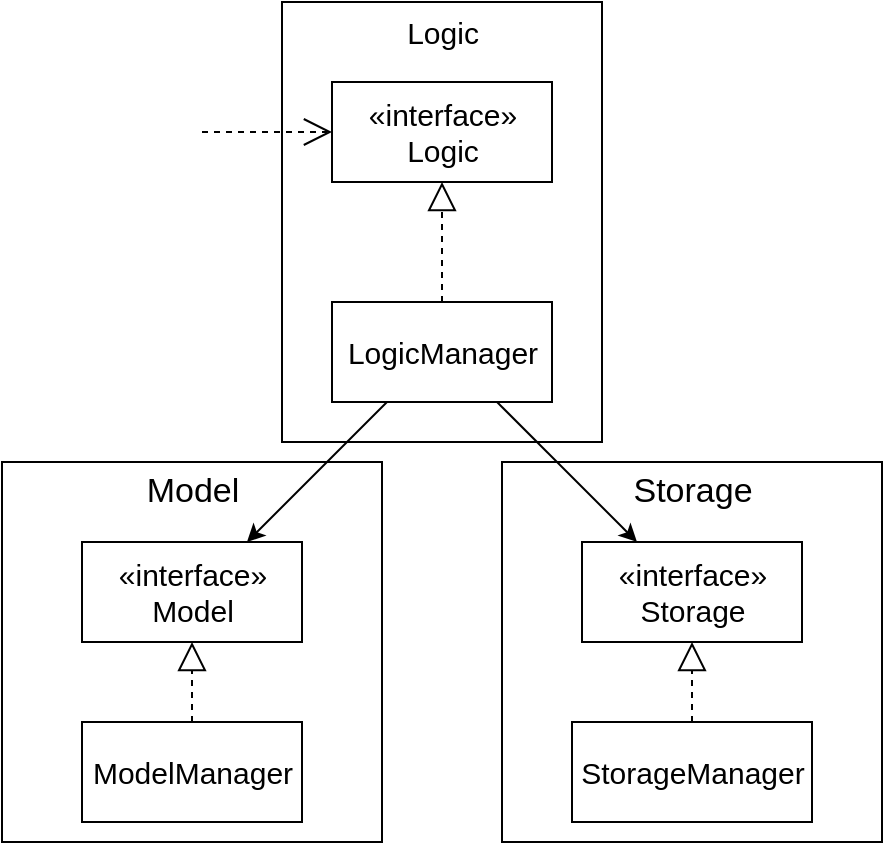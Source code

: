 <mxfile version="20.8.16" type="device"><diagram id="C5RBs43oDa-KdzZeNtuy" name="Page-1"><mxGraphModel dx="1036" dy="606" grid="1" gridSize="10" guides="1" tooltips="1" connect="1" arrows="1" fold="1" page="1" pageScale="1" pageWidth="827" pageHeight="1169" background="#ffffff" math="0" shadow="0"><root><mxCell id="WIyWlLk6GJQsqaUBKTNV-0"/><mxCell id="WIyWlLk6GJQsqaUBKTNV-1" parent="WIyWlLk6GJQsqaUBKTNV-0"/><mxCell id="6QFUBv1Vx1qt7NgFJmJi-7" value="" style="rounded=0;whiteSpace=wrap;html=1;fontSize=15;fillColor=none;" vertex="1" parent="WIyWlLk6GJQsqaUBKTNV-1"><mxGeometry x="130" y="310" width="190" height="190" as="geometry"/></mxCell><mxCell id="6QFUBv1Vx1qt7NgFJmJi-8" value="" style="rounded=0;whiteSpace=wrap;html=1;fontSize=15;fillColor=none;" vertex="1" parent="WIyWlLk6GJQsqaUBKTNV-1"><mxGeometry x="380" y="310" width="190" height="190" as="geometry"/></mxCell><mxCell id="6QFUBv1Vx1qt7NgFJmJi-0" value="" style="rounded=0;whiteSpace=wrap;html=1;fillColor=none;" vertex="1" parent="WIyWlLk6GJQsqaUBKTNV-1"><mxGeometry x="270" y="80" width="160" height="220" as="geometry"/></mxCell><mxCell id="6QFUBv1Vx1qt7NgFJmJi-1" value="&lt;font style=&quot;font-size: 15px;&quot;&gt;Logic&lt;/font&gt;" style="text;html=1;align=center;verticalAlign=middle;resizable=0;points=[];autosize=1;strokeColor=none;fillColor=none;" vertex="1" parent="WIyWlLk6GJQsqaUBKTNV-1"><mxGeometry x="320" y="80" width="60" height="30" as="geometry"/></mxCell><mxCell id="6QFUBv1Vx1qt7NgFJmJi-2" value="«interface»&lt;br&gt;Logic" style="html=1;fontSize=15;fillColor=none;" vertex="1" parent="WIyWlLk6GJQsqaUBKTNV-1"><mxGeometry x="295" y="120" width="110" height="50" as="geometry"/></mxCell><mxCell id="6QFUBv1Vx1qt7NgFJmJi-3" value="" style="endArrow=open;endSize=12;dashed=1;html=1;rounded=0;fontSize=15;entryX=0;entryY=0.5;entryDx=0;entryDy=0;" edge="1" parent="WIyWlLk6GJQsqaUBKTNV-1" target="6QFUBv1Vx1qt7NgFJmJi-2"><mxGeometry x="-0.333" y="50" width="160" relative="1" as="geometry"><mxPoint x="230" y="145" as="sourcePoint"/><mxPoint x="350" y="100" as="targetPoint"/><mxPoint as="offset"/></mxGeometry></mxCell><mxCell id="6QFUBv1Vx1qt7NgFJmJi-4" value="LogicManager" style="html=1;fontSize=15;fillColor=none;" vertex="1" parent="WIyWlLk6GJQsqaUBKTNV-1"><mxGeometry x="295" y="230" width="110" height="50" as="geometry"/></mxCell><mxCell id="6QFUBv1Vx1qt7NgFJmJi-5" value="" style="endArrow=block;dashed=1;endFill=0;endSize=12;html=1;rounded=0;fontSize=15;exitX=0.5;exitY=0;exitDx=0;exitDy=0;entryX=0.5;entryY=1;entryDx=0;entryDy=0;" edge="1" parent="WIyWlLk6GJQsqaUBKTNV-1" source="6QFUBv1Vx1qt7NgFJmJi-4" target="6QFUBv1Vx1qt7NgFJmJi-2"><mxGeometry width="160" relative="1" as="geometry"><mxPoint x="330" y="200" as="sourcePoint"/><mxPoint x="490" y="200" as="targetPoint"/></mxGeometry></mxCell><mxCell id="6QFUBv1Vx1qt7NgFJmJi-6" value="ModelManager" style="html=1;fontSize=15;fillColor=none;" vertex="1" parent="WIyWlLk6GJQsqaUBKTNV-1"><mxGeometry x="170" y="440" width="110" height="50" as="geometry"/></mxCell><mxCell id="6QFUBv1Vx1qt7NgFJmJi-10" value="«interface»&lt;br&gt;Storage" style="html=1;fontSize=15;fillColor=none;" vertex="1" parent="WIyWlLk6GJQsqaUBKTNV-1"><mxGeometry x="420" y="350" width="110" height="50" as="geometry"/></mxCell><mxCell id="6QFUBv1Vx1qt7NgFJmJi-11" value="«interface»&lt;br&gt;Model" style="html=1;fontSize=15;fillColor=none;" vertex="1" parent="WIyWlLk6GJQsqaUBKTNV-1"><mxGeometry x="170" y="350" width="110" height="50" as="geometry"/></mxCell><mxCell id="6QFUBv1Vx1qt7NgFJmJi-12" value="Model" style="text;html=1;align=center;verticalAlign=middle;resizable=0;points=[];autosize=1;strokeColor=none;fillColor=none;fontSize=17;" vertex="1" parent="WIyWlLk6GJQsqaUBKTNV-1"><mxGeometry x="190" y="310" width="70" height="30" as="geometry"/></mxCell><mxCell id="6QFUBv1Vx1qt7NgFJmJi-13" value="Storage" style="text;html=1;align=center;verticalAlign=middle;resizable=0;points=[];autosize=1;strokeColor=none;fillColor=none;fontSize=17;" vertex="1" parent="WIyWlLk6GJQsqaUBKTNV-1"><mxGeometry x="435" y="310" width="80" height="30" as="geometry"/></mxCell><mxCell id="6QFUBv1Vx1qt7NgFJmJi-21" value="" style="endArrow=classic;html=1;rounded=0;fontSize=17;exitX=0.25;exitY=1;exitDx=0;exitDy=0;entryX=0.75;entryY=0;entryDx=0;entryDy=0;" edge="1" parent="WIyWlLk6GJQsqaUBKTNV-1" source="6QFUBv1Vx1qt7NgFJmJi-4" target="6QFUBv1Vx1qt7NgFJmJi-11"><mxGeometry width="50" height="50" relative="1" as="geometry"><mxPoint x="390" y="340" as="sourcePoint"/><mxPoint x="440" y="290" as="targetPoint"/></mxGeometry></mxCell><mxCell id="6QFUBv1Vx1qt7NgFJmJi-22" value="" style="endArrow=classic;html=1;rounded=0;fontSize=17;entryX=0.25;entryY=0;entryDx=0;entryDy=0;exitX=0.75;exitY=1;exitDx=0;exitDy=0;" edge="1" parent="WIyWlLk6GJQsqaUBKTNV-1" source="6QFUBv1Vx1qt7NgFJmJi-4" target="6QFUBv1Vx1qt7NgFJmJi-10"><mxGeometry width="50" height="50" relative="1" as="geometry"><mxPoint x="390" y="340" as="sourcePoint"/><mxPoint x="440" y="290" as="targetPoint"/></mxGeometry></mxCell><mxCell id="6QFUBv1Vx1qt7NgFJmJi-24" value="StorageManager" style="html=1;fontSize=15;fillColor=none;" vertex="1" parent="WIyWlLk6GJQsqaUBKTNV-1"><mxGeometry x="415" y="440" width="120" height="50" as="geometry"/></mxCell><mxCell id="6QFUBv1Vx1qt7NgFJmJi-25" value="" style="endArrow=block;dashed=1;endFill=0;endSize=12;html=1;rounded=0;fontSize=17;entryX=0.5;entryY=1;entryDx=0;entryDy=0;" edge="1" parent="WIyWlLk6GJQsqaUBKTNV-1" source="6QFUBv1Vx1qt7NgFJmJi-6" target="6QFUBv1Vx1qt7NgFJmJi-11"><mxGeometry width="160" relative="1" as="geometry"><mxPoint x="330" y="310" as="sourcePoint"/><mxPoint x="490" y="310" as="targetPoint"/></mxGeometry></mxCell><mxCell id="6QFUBv1Vx1qt7NgFJmJi-26" value="" style="endArrow=block;dashed=1;endFill=0;endSize=12;html=1;rounded=0;fontSize=17;entryX=0.5;entryY=1;entryDx=0;entryDy=0;exitX=0.5;exitY=0;exitDx=0;exitDy=0;" edge="1" parent="WIyWlLk6GJQsqaUBKTNV-1" source="6QFUBv1Vx1qt7NgFJmJi-24" target="6QFUBv1Vx1qt7NgFJmJi-10"><mxGeometry width="160" relative="1" as="geometry"><mxPoint x="235" y="450" as="sourcePoint"/><mxPoint x="235" y="410" as="targetPoint"/></mxGeometry></mxCell></root></mxGraphModel></diagram></mxfile>
